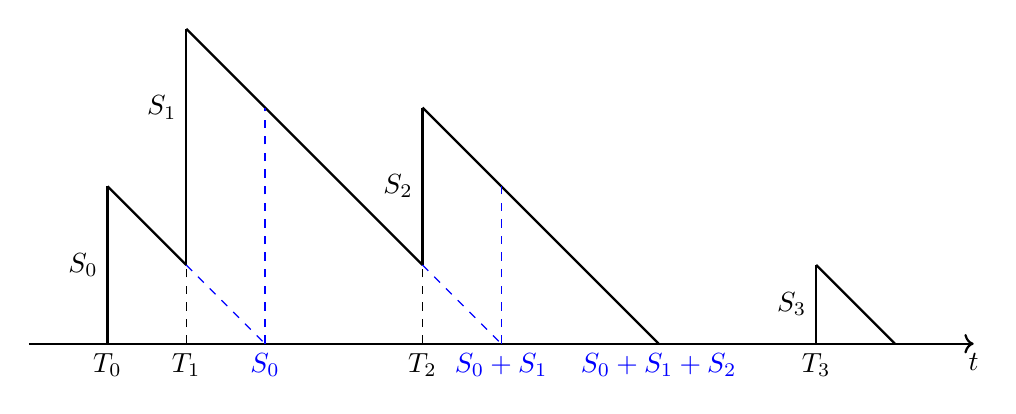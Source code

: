 \begin{tikzpicture}




% -----------------------MAIN----------------------------------------
% \pic at (0, 0) {group_a};
% \node [below] at (-0.25,1.55) {pool $A$};
% \pic at (3.7, 0) {group_b};
% \node [below] at (3.45,1.55) {pool $B$};
% \pic at (7.4, 0) {group_c};
% \node [below] at (7.15,1.55) {pool $C$};
% 
% \pic at (2.85, -2.05) {an_individual}; % New miners
% \pic at (3.55, -2.05) {an_individual};
% \node [below] at (3.55,-2.5) {new miners};
% 
% \draw [<-,thick] (3.5,-1.15) --(3.5,-1.75); % Join
% \draw [<-,thick] (-0.25,-1.15) --(3.4,-1.75);
% \draw [<-,thick] (7.2,-1.15) --(3.6,-1.75);
% \node [below] at (4.85,-0.9) {join};

\draw [->,thick] (-1, 0) --(11,0); % the whole line
\node [below] at (0, 0) {$T_0$}; 

\draw [-,thick] (0, 0) --(0, 2);
\node [left] at (0, 1) {$S_0$};

\draw [-,thick] (0, 2) --(1, 1);
\draw [-,dashed] (1, 0) --(1, 1);
\node [below] at (1, 0) {$T_1$};

\draw [-,thick] (1, 1) --(1, 4);
\node [left] at (1, 3) {$S_1$};

\draw [-,thick] (1, 4) --(4, 1);

\draw [-, dashed, blue] (1, 1) --(2, 0); % blue 
\node [below, blue] at (2, 0) {$S_0$}; 
\draw [-, dashed, blue] (2, 0) --(2, 3);

\draw [-,thick] (4, 1) --(4, 3);
\node [left] at (4, 2) {$S_2$};
\draw [-,thick] (4, 3) --(7, 0);
\draw [-,dashed] (4, 0) --(4, 1);
\node [below] at (4, 0) {$T_2$};

\draw [-, dashed, blue] (4, 1) --(5, 0); % blue
\node [below, blue] at (5, 0) {$S_0+S_1$}; 
\draw [-, dashed, blue] (5, 0) --(5, 2);
\node [below, blue] at (7, 0) {$S_0+S_1+S_2$};

\draw [-,thick] (9, 0) --(9, 1);
\node [left] at (9, 0.5) {$S_3$};
\node [below] at (9, 0) {$T_3$};
\draw [-,thick] (9, 1) --(10, 0);

\node [below] at (11, 0) {$t$}; 

\end{tikzpicture}